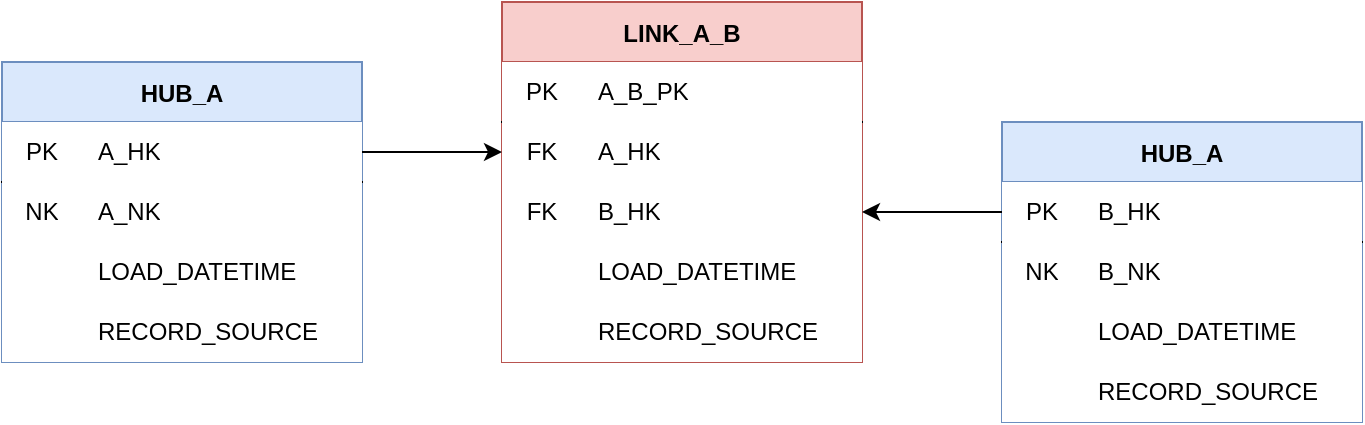 <mxfile version="15.7.3" type="device"><diagram id="s-eAjx9FxrQ15zjm9H1I" name="Page-1"><mxGraphModel dx="1929" dy="1133" grid="1" gridSize="10" guides="1" tooltips="1" connect="1" arrows="1" fold="1" page="1" pageScale="1" pageWidth="1169" pageHeight="827" math="0" shadow="0"><root><mxCell id="0"/><mxCell id="1" parent="0"/><mxCell id="VOqXGmgZ_QgNYgrCqUdB-1" value="HUB_A" style="shape=table;startSize=30;container=1;collapsible=0;childLayout=tableLayout;fixedRows=1;rowLines=0;fontStyle=1;align=center;pointerEvents=1;fillColor=#dae8fc;strokeColor=#6c8ebf;swimlaneFillColor=none;" vertex="1" parent="1"><mxGeometry x="120" y="210" width="180" height="150" as="geometry"/></mxCell><mxCell id="VOqXGmgZ_QgNYgrCqUdB-2" value="" style="shape=partialRectangle;html=1;whiteSpace=wrap;collapsible=0;dropTarget=0;pointerEvents=1;fillColor=none;top=0;left=0;bottom=1;right=0;points=[[0,0.5],[1,0.5]];portConstraint=eastwest;" vertex="1" parent="VOqXGmgZ_QgNYgrCqUdB-1"><mxGeometry y="30" width="180" height="30" as="geometry"/></mxCell><mxCell id="VOqXGmgZ_QgNYgrCqUdB-3" value="PK" style="shape=partialRectangle;html=1;whiteSpace=wrap;connectable=0;fillColor=default;top=0;left=0;bottom=0;right=0;overflow=hidden;pointerEvents=1;" vertex="1" parent="VOqXGmgZ_QgNYgrCqUdB-2"><mxGeometry width="40" height="30" as="geometry"><mxRectangle width="40" height="30" as="alternateBounds"/></mxGeometry></mxCell><mxCell id="VOqXGmgZ_QgNYgrCqUdB-4" value="A_HK" style="shape=partialRectangle;html=1;whiteSpace=wrap;connectable=0;fillColor=default;top=0;left=0;bottom=0;right=0;align=left;spacingLeft=6;overflow=hidden;pointerEvents=1;" vertex="1" parent="VOqXGmgZ_QgNYgrCqUdB-2"><mxGeometry x="40" width="140" height="30" as="geometry"><mxRectangle width="140" height="30" as="alternateBounds"/></mxGeometry></mxCell><mxCell id="VOqXGmgZ_QgNYgrCqUdB-5" value="" style="shape=partialRectangle;html=1;whiteSpace=wrap;collapsible=0;dropTarget=0;pointerEvents=1;fillColor=none;top=0;left=0;bottom=0;right=0;points=[[0,0.5],[1,0.5]];portConstraint=eastwest;" vertex="1" parent="VOqXGmgZ_QgNYgrCqUdB-1"><mxGeometry y="60" width="180" height="30" as="geometry"/></mxCell><mxCell id="VOqXGmgZ_QgNYgrCqUdB-6" value="NK" style="shape=partialRectangle;html=1;whiteSpace=wrap;connectable=0;fillColor=default;top=0;left=0;bottom=0;right=0;overflow=hidden;pointerEvents=1;" vertex="1" parent="VOqXGmgZ_QgNYgrCqUdB-5"><mxGeometry width="40" height="30" as="geometry"><mxRectangle width="40" height="30" as="alternateBounds"/></mxGeometry></mxCell><mxCell id="VOqXGmgZ_QgNYgrCqUdB-7" value="A_NK" style="shape=partialRectangle;html=1;whiteSpace=wrap;connectable=0;fillColor=default;top=0;left=0;bottom=0;right=0;align=left;spacingLeft=6;overflow=hidden;pointerEvents=1;" vertex="1" parent="VOqXGmgZ_QgNYgrCqUdB-5"><mxGeometry x="40" width="140" height="30" as="geometry"><mxRectangle width="140" height="30" as="alternateBounds"/></mxGeometry></mxCell><mxCell id="VOqXGmgZ_QgNYgrCqUdB-8" value="" style="shape=partialRectangle;html=1;whiteSpace=wrap;collapsible=0;dropTarget=0;pointerEvents=1;fillColor=none;top=0;left=0;bottom=0;right=0;points=[[0,0.5],[1,0.5]];portConstraint=eastwest;" vertex="1" parent="VOqXGmgZ_QgNYgrCqUdB-1"><mxGeometry y="90" width="180" height="30" as="geometry"/></mxCell><mxCell id="VOqXGmgZ_QgNYgrCqUdB-9" value="" style="shape=partialRectangle;html=1;whiteSpace=wrap;connectable=0;fillColor=default;top=0;left=0;bottom=0;right=0;overflow=hidden;pointerEvents=1;" vertex="1" parent="VOqXGmgZ_QgNYgrCqUdB-8"><mxGeometry width="40" height="30" as="geometry"><mxRectangle width="40" height="30" as="alternateBounds"/></mxGeometry></mxCell><mxCell id="VOqXGmgZ_QgNYgrCqUdB-10" value="LOAD_DATETIME" style="shape=partialRectangle;html=1;whiteSpace=wrap;connectable=0;fillColor=default;top=0;left=0;bottom=0;right=0;align=left;spacingLeft=6;overflow=hidden;pointerEvents=1;" vertex="1" parent="VOqXGmgZ_QgNYgrCqUdB-8"><mxGeometry x="40" width="140" height="30" as="geometry"><mxRectangle width="140" height="30" as="alternateBounds"/></mxGeometry></mxCell><mxCell id="VOqXGmgZ_QgNYgrCqUdB-11" style="shape=partialRectangle;html=1;whiteSpace=wrap;collapsible=0;dropTarget=0;pointerEvents=1;fillColor=none;top=0;left=0;bottom=0;right=0;points=[[0,0.5],[1,0.5]];portConstraint=eastwest;" vertex="1" parent="VOqXGmgZ_QgNYgrCqUdB-1"><mxGeometry y="120" width="180" height="30" as="geometry"/></mxCell><mxCell id="VOqXGmgZ_QgNYgrCqUdB-12" style="shape=partialRectangle;html=1;whiteSpace=wrap;connectable=0;fillColor=default;top=0;left=0;bottom=0;right=0;overflow=hidden;pointerEvents=1;" vertex="1" parent="VOqXGmgZ_QgNYgrCqUdB-11"><mxGeometry width="40" height="30" as="geometry"><mxRectangle width="40" height="30" as="alternateBounds"/></mxGeometry></mxCell><mxCell id="VOqXGmgZ_QgNYgrCqUdB-13" value="RECORD_SOURCE" style="shape=partialRectangle;html=1;whiteSpace=wrap;connectable=0;fillColor=default;top=0;left=0;bottom=0;right=0;align=left;spacingLeft=6;overflow=hidden;pointerEvents=1;" vertex="1" parent="VOqXGmgZ_QgNYgrCqUdB-11"><mxGeometry x="40" width="140" height="30" as="geometry"><mxRectangle width="140" height="30" as="alternateBounds"/></mxGeometry></mxCell><mxCell id="VOqXGmgZ_QgNYgrCqUdB-14" value="LINK_A_B" style="shape=table;startSize=30;container=1;collapsible=0;childLayout=tableLayout;fixedRows=1;rowLines=0;fontStyle=1;align=center;pointerEvents=1;fillColor=#f8cecc;strokeColor=#b85450;swimlaneFillColor=none;" vertex="1" parent="1"><mxGeometry x="370" y="180" width="180" height="180" as="geometry"/></mxCell><mxCell id="VOqXGmgZ_QgNYgrCqUdB-15" value="" style="shape=partialRectangle;html=1;whiteSpace=wrap;collapsible=0;dropTarget=0;pointerEvents=1;fillColor=none;top=0;left=0;bottom=1;right=0;points=[[0,0.5],[1,0.5]];portConstraint=eastwest;" vertex="1" parent="VOqXGmgZ_QgNYgrCqUdB-14"><mxGeometry y="30" width="180" height="30" as="geometry"/></mxCell><mxCell id="VOqXGmgZ_QgNYgrCqUdB-16" value="PK" style="shape=partialRectangle;html=1;whiteSpace=wrap;connectable=0;fillColor=default;top=0;left=0;bottom=0;right=0;overflow=hidden;pointerEvents=1;" vertex="1" parent="VOqXGmgZ_QgNYgrCqUdB-15"><mxGeometry width="40" height="30" as="geometry"><mxRectangle width="40" height="30" as="alternateBounds"/></mxGeometry></mxCell><mxCell id="VOqXGmgZ_QgNYgrCqUdB-17" value="A_B_PK" style="shape=partialRectangle;html=1;whiteSpace=wrap;connectable=0;fillColor=default;top=0;left=0;bottom=0;right=0;align=left;spacingLeft=6;overflow=hidden;pointerEvents=1;" vertex="1" parent="VOqXGmgZ_QgNYgrCqUdB-15"><mxGeometry x="40" width="140" height="30" as="geometry"><mxRectangle width="140" height="30" as="alternateBounds"/></mxGeometry></mxCell><mxCell id="VOqXGmgZ_QgNYgrCqUdB-18" value="" style="shape=partialRectangle;html=1;whiteSpace=wrap;collapsible=0;dropTarget=0;pointerEvents=1;fillColor=none;top=0;left=0;bottom=0;right=0;points=[[0,0.5],[1,0.5]];portConstraint=eastwest;" vertex="1" parent="VOqXGmgZ_QgNYgrCqUdB-14"><mxGeometry y="60" width="180" height="30" as="geometry"/></mxCell><mxCell id="VOqXGmgZ_QgNYgrCqUdB-19" value="FK" style="shape=partialRectangle;html=1;whiteSpace=wrap;connectable=0;fillColor=default;top=0;left=0;bottom=0;right=0;overflow=hidden;pointerEvents=1;" vertex="1" parent="VOqXGmgZ_QgNYgrCqUdB-18"><mxGeometry width="40" height="30" as="geometry"><mxRectangle width="40" height="30" as="alternateBounds"/></mxGeometry></mxCell><mxCell id="VOqXGmgZ_QgNYgrCqUdB-20" value="A_HK" style="shape=partialRectangle;html=1;whiteSpace=wrap;connectable=0;fillColor=default;top=0;left=0;bottom=0;right=0;align=left;spacingLeft=6;overflow=hidden;pointerEvents=1;" vertex="1" parent="VOqXGmgZ_QgNYgrCqUdB-18"><mxGeometry x="40" width="140" height="30" as="geometry"><mxRectangle width="140" height="30" as="alternateBounds"/></mxGeometry></mxCell><mxCell id="VOqXGmgZ_QgNYgrCqUdB-21" value="" style="shape=partialRectangle;html=1;whiteSpace=wrap;collapsible=0;dropTarget=0;pointerEvents=1;fillColor=none;top=0;left=0;bottom=0;right=0;points=[[0,0.5],[1,0.5]];portConstraint=eastwest;" vertex="1" parent="VOqXGmgZ_QgNYgrCqUdB-14"><mxGeometry y="90" width="180" height="30" as="geometry"/></mxCell><mxCell id="VOqXGmgZ_QgNYgrCqUdB-22" value="FK" style="shape=partialRectangle;html=1;whiteSpace=wrap;connectable=0;fillColor=default;top=0;left=0;bottom=0;right=0;overflow=hidden;pointerEvents=1;" vertex="1" parent="VOqXGmgZ_QgNYgrCqUdB-21"><mxGeometry width="40" height="30" as="geometry"><mxRectangle width="40" height="30" as="alternateBounds"/></mxGeometry></mxCell><mxCell id="VOqXGmgZ_QgNYgrCqUdB-23" value="B_HK" style="shape=partialRectangle;html=1;whiteSpace=wrap;connectable=0;fillColor=default;top=0;left=0;bottom=0;right=0;align=left;spacingLeft=6;overflow=hidden;pointerEvents=1;" vertex="1" parent="VOqXGmgZ_QgNYgrCqUdB-21"><mxGeometry x="40" width="140" height="30" as="geometry"><mxRectangle width="140" height="30" as="alternateBounds"/></mxGeometry></mxCell><mxCell id="VOqXGmgZ_QgNYgrCqUdB-24" style="shape=partialRectangle;html=1;whiteSpace=wrap;collapsible=0;dropTarget=0;pointerEvents=1;fillColor=none;top=0;left=0;bottom=0;right=0;points=[[0,0.5],[1,0.5]];portConstraint=eastwest;" vertex="1" parent="VOqXGmgZ_QgNYgrCqUdB-14"><mxGeometry y="120" width="180" height="30" as="geometry"/></mxCell><mxCell id="VOqXGmgZ_QgNYgrCqUdB-25" style="shape=partialRectangle;html=1;whiteSpace=wrap;connectable=0;fillColor=default;top=0;left=0;bottom=0;right=0;overflow=hidden;pointerEvents=1;" vertex="1" parent="VOqXGmgZ_QgNYgrCqUdB-24"><mxGeometry width="40" height="30" as="geometry"><mxRectangle width="40" height="30" as="alternateBounds"/></mxGeometry></mxCell><mxCell id="VOqXGmgZ_QgNYgrCqUdB-26" value="LOAD_DATETIME" style="shape=partialRectangle;html=1;whiteSpace=wrap;connectable=0;fillColor=default;top=0;left=0;bottom=0;right=0;align=left;spacingLeft=6;overflow=hidden;pointerEvents=1;" vertex="1" parent="VOqXGmgZ_QgNYgrCqUdB-24"><mxGeometry x="40" width="140" height="30" as="geometry"><mxRectangle width="140" height="30" as="alternateBounds"/></mxGeometry></mxCell><mxCell id="VOqXGmgZ_QgNYgrCqUdB-27" style="shape=partialRectangle;html=1;whiteSpace=wrap;collapsible=0;dropTarget=0;pointerEvents=1;fillColor=none;top=0;left=0;bottom=0;right=0;points=[[0,0.5],[1,0.5]];portConstraint=eastwest;" vertex="1" parent="VOqXGmgZ_QgNYgrCqUdB-14"><mxGeometry y="150" width="180" height="30" as="geometry"/></mxCell><mxCell id="VOqXGmgZ_QgNYgrCqUdB-28" style="shape=partialRectangle;html=1;whiteSpace=wrap;connectable=0;fillColor=default;top=0;left=0;bottom=0;right=0;overflow=hidden;pointerEvents=1;" vertex="1" parent="VOqXGmgZ_QgNYgrCqUdB-27"><mxGeometry width="40" height="30" as="geometry"><mxRectangle width="40" height="30" as="alternateBounds"/></mxGeometry></mxCell><mxCell id="VOqXGmgZ_QgNYgrCqUdB-29" value="RECORD_SOURCE" style="shape=partialRectangle;html=1;whiteSpace=wrap;connectable=0;fillColor=default;top=0;left=0;bottom=0;right=0;align=left;spacingLeft=6;overflow=hidden;pointerEvents=1;" vertex="1" parent="VOqXGmgZ_QgNYgrCqUdB-27"><mxGeometry x="40" width="140" height="30" as="geometry"><mxRectangle width="140" height="30" as="alternateBounds"/></mxGeometry></mxCell><mxCell id="VOqXGmgZ_QgNYgrCqUdB-30" style="edgeStyle=orthogonalEdgeStyle;rounded=0;orthogonalLoop=1;jettySize=auto;html=1;exitX=1;exitY=0.5;exitDx=0;exitDy=0;entryX=0;entryY=0.5;entryDx=0;entryDy=0;labelBackgroundColor=default;" edge="1" parent="1" source="VOqXGmgZ_QgNYgrCqUdB-2" target="VOqXGmgZ_QgNYgrCqUdB-18"><mxGeometry relative="1" as="geometry"/></mxCell><mxCell id="VOqXGmgZ_QgNYgrCqUdB-31" value="HUB_A" style="shape=table;startSize=30;container=1;collapsible=0;childLayout=tableLayout;fixedRows=1;rowLines=0;fontStyle=1;align=center;pointerEvents=1;fillColor=#dae8fc;strokeColor=#6c8ebf;swimlaneFillColor=none;" vertex="1" parent="1"><mxGeometry x="620" y="240" width="180" height="150" as="geometry"/></mxCell><mxCell id="VOqXGmgZ_QgNYgrCqUdB-32" value="" style="shape=partialRectangle;html=1;whiteSpace=wrap;collapsible=0;dropTarget=0;pointerEvents=1;fillColor=none;top=0;left=0;bottom=1;right=0;points=[[0,0.5],[1,0.5]];portConstraint=eastwest;" vertex="1" parent="VOqXGmgZ_QgNYgrCqUdB-31"><mxGeometry y="30" width="180" height="30" as="geometry"/></mxCell><mxCell id="VOqXGmgZ_QgNYgrCqUdB-33" value="PK" style="shape=partialRectangle;html=1;whiteSpace=wrap;connectable=0;fillColor=default;top=0;left=0;bottom=0;right=0;overflow=hidden;pointerEvents=1;" vertex="1" parent="VOqXGmgZ_QgNYgrCqUdB-32"><mxGeometry width="40" height="30" as="geometry"><mxRectangle width="40" height="30" as="alternateBounds"/></mxGeometry></mxCell><mxCell id="VOqXGmgZ_QgNYgrCqUdB-34" value="B_HK" style="shape=partialRectangle;html=1;whiteSpace=wrap;connectable=0;fillColor=default;top=0;left=0;bottom=0;right=0;align=left;spacingLeft=6;overflow=hidden;pointerEvents=1;" vertex="1" parent="VOqXGmgZ_QgNYgrCqUdB-32"><mxGeometry x="40" width="140" height="30" as="geometry"><mxRectangle width="140" height="30" as="alternateBounds"/></mxGeometry></mxCell><mxCell id="VOqXGmgZ_QgNYgrCqUdB-35" value="" style="shape=partialRectangle;html=1;whiteSpace=wrap;collapsible=0;dropTarget=0;pointerEvents=1;fillColor=none;top=0;left=0;bottom=0;right=0;points=[[0,0.5],[1,0.5]];portConstraint=eastwest;" vertex="1" parent="VOqXGmgZ_QgNYgrCqUdB-31"><mxGeometry y="60" width="180" height="30" as="geometry"/></mxCell><mxCell id="VOqXGmgZ_QgNYgrCqUdB-36" value="NK" style="shape=partialRectangle;html=1;whiteSpace=wrap;connectable=0;fillColor=default;top=0;left=0;bottom=0;right=0;overflow=hidden;pointerEvents=1;" vertex="1" parent="VOqXGmgZ_QgNYgrCqUdB-35"><mxGeometry width="40" height="30" as="geometry"><mxRectangle width="40" height="30" as="alternateBounds"/></mxGeometry></mxCell><mxCell id="VOqXGmgZ_QgNYgrCqUdB-37" value="B_NK" style="shape=partialRectangle;html=1;whiteSpace=wrap;connectable=0;fillColor=default;top=0;left=0;bottom=0;right=0;align=left;spacingLeft=6;overflow=hidden;pointerEvents=1;" vertex="1" parent="VOqXGmgZ_QgNYgrCqUdB-35"><mxGeometry x="40" width="140" height="30" as="geometry"><mxRectangle width="140" height="30" as="alternateBounds"/></mxGeometry></mxCell><mxCell id="VOqXGmgZ_QgNYgrCqUdB-38" value="" style="shape=partialRectangle;html=1;whiteSpace=wrap;collapsible=0;dropTarget=0;pointerEvents=1;fillColor=none;top=0;left=0;bottom=0;right=0;points=[[0,0.5],[1,0.5]];portConstraint=eastwest;" vertex="1" parent="VOqXGmgZ_QgNYgrCqUdB-31"><mxGeometry y="90" width="180" height="30" as="geometry"/></mxCell><mxCell id="VOqXGmgZ_QgNYgrCqUdB-39" value="" style="shape=partialRectangle;html=1;whiteSpace=wrap;connectable=0;fillColor=default;top=0;left=0;bottom=0;right=0;overflow=hidden;pointerEvents=1;" vertex="1" parent="VOqXGmgZ_QgNYgrCqUdB-38"><mxGeometry width="40" height="30" as="geometry"><mxRectangle width="40" height="30" as="alternateBounds"/></mxGeometry></mxCell><mxCell id="VOqXGmgZ_QgNYgrCqUdB-40" value="LOAD_DATETIME" style="shape=partialRectangle;html=1;whiteSpace=wrap;connectable=0;fillColor=default;top=0;left=0;bottom=0;right=0;align=left;spacingLeft=6;overflow=hidden;pointerEvents=1;" vertex="1" parent="VOqXGmgZ_QgNYgrCqUdB-38"><mxGeometry x="40" width="140" height="30" as="geometry"><mxRectangle width="140" height="30" as="alternateBounds"/></mxGeometry></mxCell><mxCell id="VOqXGmgZ_QgNYgrCqUdB-41" style="shape=partialRectangle;html=1;whiteSpace=wrap;collapsible=0;dropTarget=0;pointerEvents=1;fillColor=none;top=0;left=0;bottom=0;right=0;points=[[0,0.5],[1,0.5]];portConstraint=eastwest;" vertex="1" parent="VOqXGmgZ_QgNYgrCqUdB-31"><mxGeometry y="120" width="180" height="30" as="geometry"/></mxCell><mxCell id="VOqXGmgZ_QgNYgrCqUdB-42" style="shape=partialRectangle;html=1;whiteSpace=wrap;connectable=0;fillColor=default;top=0;left=0;bottom=0;right=0;overflow=hidden;pointerEvents=1;" vertex="1" parent="VOqXGmgZ_QgNYgrCqUdB-41"><mxGeometry width="40" height="30" as="geometry"><mxRectangle width="40" height="30" as="alternateBounds"/></mxGeometry></mxCell><mxCell id="VOqXGmgZ_QgNYgrCqUdB-43" value="RECORD_SOURCE" style="shape=partialRectangle;html=1;whiteSpace=wrap;connectable=0;fillColor=default;top=0;left=0;bottom=0;right=0;align=left;spacingLeft=6;overflow=hidden;pointerEvents=1;" vertex="1" parent="VOqXGmgZ_QgNYgrCqUdB-41"><mxGeometry x="40" width="140" height="30" as="geometry"><mxRectangle width="140" height="30" as="alternateBounds"/></mxGeometry></mxCell><mxCell id="VOqXGmgZ_QgNYgrCqUdB-44" style="edgeStyle=orthogonalEdgeStyle;rounded=0;orthogonalLoop=1;jettySize=auto;html=1;exitX=0;exitY=0.5;exitDx=0;exitDy=0;entryX=1;entryY=0.5;entryDx=0;entryDy=0;" edge="1" parent="1" source="VOqXGmgZ_QgNYgrCqUdB-32" target="VOqXGmgZ_QgNYgrCqUdB-21"><mxGeometry relative="1" as="geometry"/></mxCell></root></mxGraphModel></diagram></mxfile>